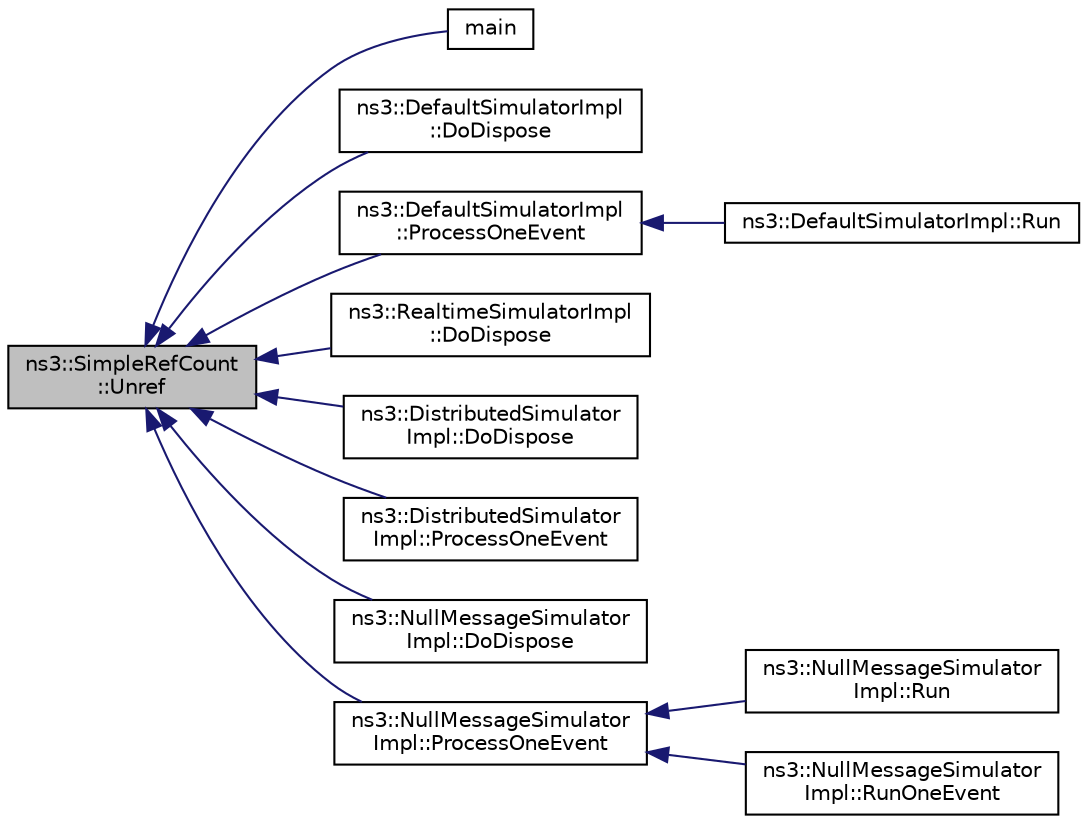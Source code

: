 digraph "ns3::SimpleRefCount::Unref"
{
  edge [fontname="Helvetica",fontsize="10",labelfontname="Helvetica",labelfontsize="10"];
  node [fontname="Helvetica",fontsize="10",shape=record];
  rankdir="LR";
  Node1 [label="ns3::SimpleRefCount\l::Unref",height=0.2,width=0.4,color="black", fillcolor="grey75", style="filled", fontcolor="black"];
  Node1 -> Node2 [dir="back",color="midnightblue",fontsize="10",style="solid"];
  Node2 [label="main",height=0.2,width=0.4,color="black", fillcolor="white", style="filled",URL="$d3/dad/main-ptr_8cc.html#a0ddf1224851353fc92bfbff6f499fa97"];
  Node1 -> Node3 [dir="back",color="midnightblue",fontsize="10",style="solid"];
  Node3 [label="ns3::DefaultSimulatorImpl\l::DoDispose",height=0.2,width=0.4,color="black", fillcolor="white", style="filled",URL="$de/d04/classns3_1_1DefaultSimulatorImpl.html#ae5402f99dfc9767491c94f8069e97514"];
  Node1 -> Node4 [dir="back",color="midnightblue",fontsize="10",style="solid"];
  Node4 [label="ns3::DefaultSimulatorImpl\l::ProcessOneEvent",height=0.2,width=0.4,color="black", fillcolor="white", style="filled",URL="$de/d04/classns3_1_1DefaultSimulatorImpl.html#a743e884e74c5db845cc2b8f1779e0e9d"];
  Node4 -> Node5 [dir="back",color="midnightblue",fontsize="10",style="solid"];
  Node5 [label="ns3::DefaultSimulatorImpl::Run",height=0.2,width=0.4,color="black", fillcolor="white", style="filled",URL="$de/d04/classns3_1_1DefaultSimulatorImpl.html#a744b5fd2093c8cd507acbff376c41d53"];
  Node1 -> Node6 [dir="back",color="midnightblue",fontsize="10",style="solid"];
  Node6 [label="ns3::RealtimeSimulatorImpl\l::DoDispose",height=0.2,width=0.4,color="black", fillcolor="white", style="filled",URL="$da/d73/classns3_1_1RealtimeSimulatorImpl.html#a1a161c21705e49a2832fd5936db244ed"];
  Node1 -> Node7 [dir="back",color="midnightblue",fontsize="10",style="solid"];
  Node7 [label="ns3::DistributedSimulator\lImpl::DoDispose",height=0.2,width=0.4,color="black", fillcolor="white", style="filled",URL="$d7/df7/classns3_1_1DistributedSimulatorImpl.html#ab2244c8d96f23a9d50b98115c917f993"];
  Node1 -> Node8 [dir="back",color="midnightblue",fontsize="10",style="solid"];
  Node8 [label="ns3::DistributedSimulator\lImpl::ProcessOneEvent",height=0.2,width=0.4,color="black", fillcolor="white", style="filled",URL="$d7/df7/classns3_1_1DistributedSimulatorImpl.html#a56582f58c7b973e24d4c303bfb639f7c"];
  Node1 -> Node9 [dir="back",color="midnightblue",fontsize="10",style="solid"];
  Node9 [label="ns3::NullMessageSimulator\lImpl::DoDispose",height=0.2,width=0.4,color="black", fillcolor="white", style="filled",URL="$db/dea/classns3_1_1NullMessageSimulatorImpl.html#aac81ae1693fc790b605e364310906e38"];
  Node1 -> Node10 [dir="back",color="midnightblue",fontsize="10",style="solid"];
  Node10 [label="ns3::NullMessageSimulator\lImpl::ProcessOneEvent",height=0.2,width=0.4,color="black", fillcolor="white", style="filled",URL="$db/dea/classns3_1_1NullMessageSimulatorImpl.html#a409f15407fc49b56819097c108bbb50e"];
  Node10 -> Node11 [dir="back",color="midnightblue",fontsize="10",style="solid"];
  Node11 [label="ns3::NullMessageSimulator\lImpl::Run",height=0.2,width=0.4,color="black", fillcolor="white", style="filled",URL="$db/dea/classns3_1_1NullMessageSimulatorImpl.html#ab6919d906d7706a688b4452127860b77"];
  Node10 -> Node12 [dir="back",color="midnightblue",fontsize="10",style="solid"];
  Node12 [label="ns3::NullMessageSimulator\lImpl::RunOneEvent",height=0.2,width=0.4,color="black", fillcolor="white", style="filled",URL="$db/dea/classns3_1_1NullMessageSimulatorImpl.html#a58772e74e6e1b546a843d7a62b708069"];
}
